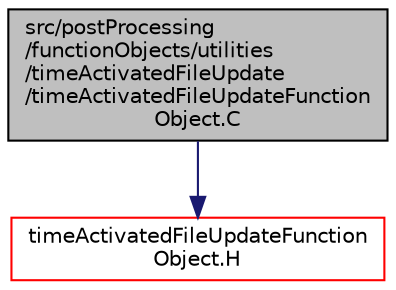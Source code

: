 digraph "src/postProcessing/functionObjects/utilities/timeActivatedFileUpdate/timeActivatedFileUpdateFunctionObject.C"
{
  bgcolor="transparent";
  edge [fontname="Helvetica",fontsize="10",labelfontname="Helvetica",labelfontsize="10"];
  node [fontname="Helvetica",fontsize="10",shape=record];
  Node1 [label="src/postProcessing\l/functionObjects/utilities\l/timeActivatedFileUpdate\l/timeActivatedFileUpdateFunction\lObject.C",height=0.2,width=0.4,color="black", fillcolor="grey75", style="filled", fontcolor="black"];
  Node1 -> Node2 [color="midnightblue",fontsize="10",style="solid",fontname="Helvetica"];
  Node2 [label="timeActivatedFileUpdateFunction\lObject.H",height=0.2,width=0.4,color="red",URL="$a09527.html"];
}

